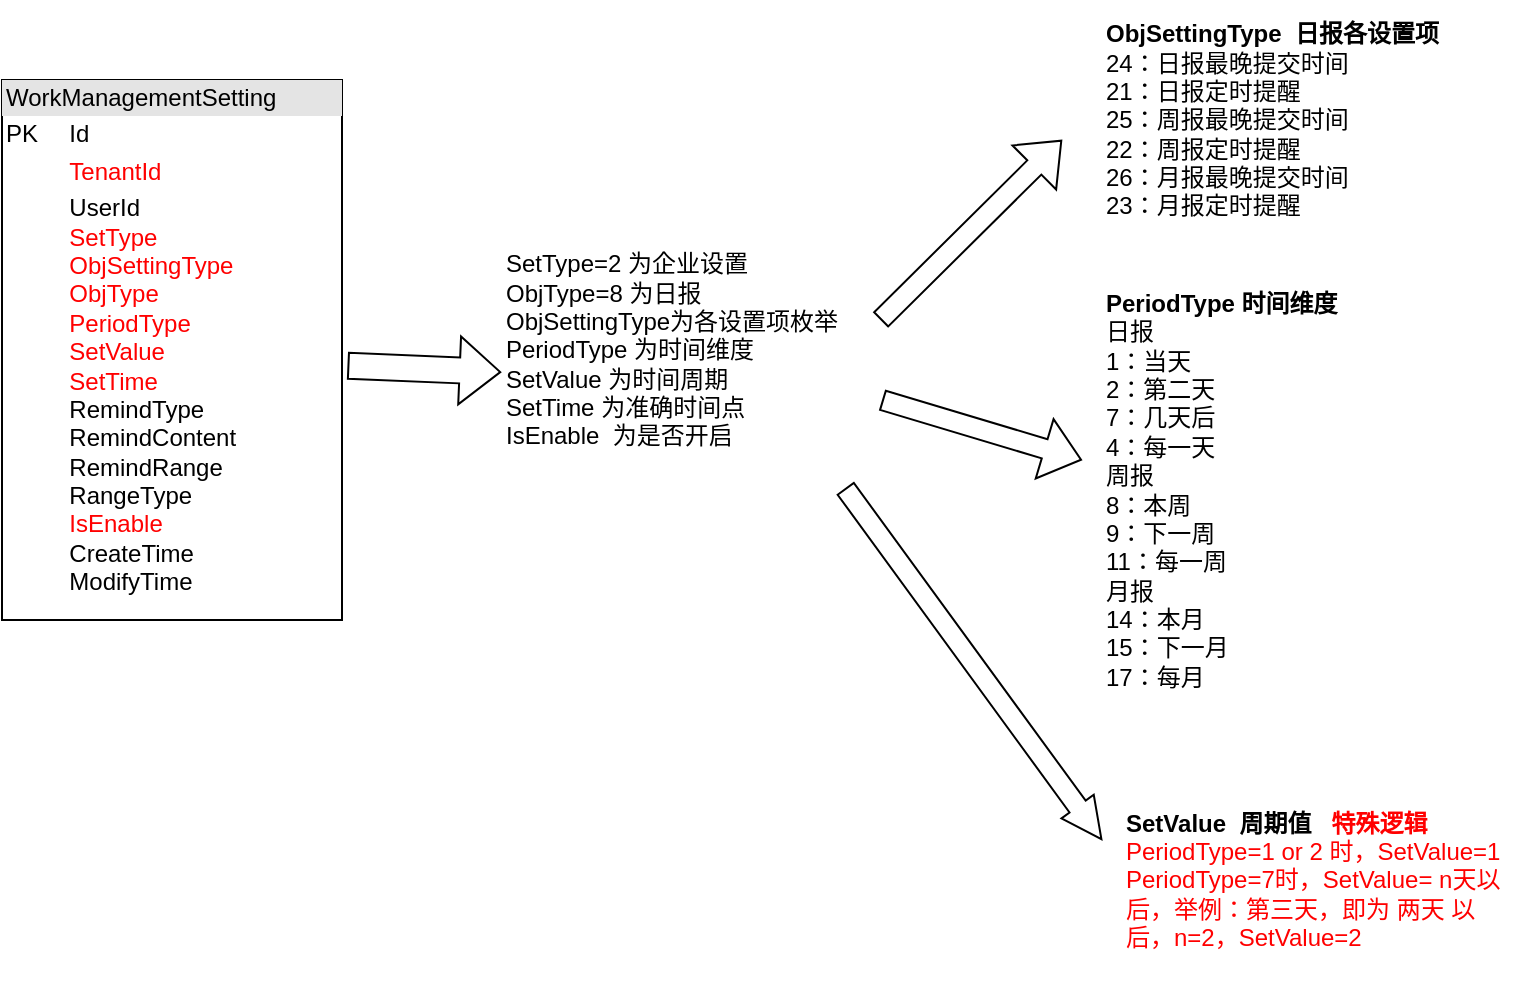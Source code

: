 <mxfile version="24.7.17">
  <diagram name="第 1 页" id="shWuY2HUWkcWStt58Jba">
    <mxGraphModel dx="1050" dy="564" grid="1" gridSize="10" guides="1" tooltips="1" connect="1" arrows="1" fold="1" page="1" pageScale="1" pageWidth="300000" pageHeight="30000" math="0" shadow="0">
      <root>
        <mxCell id="0" />
        <mxCell id="1" parent="0" />
        <mxCell id="7VeYFvIH7S3LwfYsSpzn-1" value="&lt;div style=&quot;box-sizing:border-box;width:100%;background:#e4e4e4;padding:2px;&quot;&gt;WorkManagementSetting&lt;/div&gt;&lt;table style=&quot;width:100%;font-size:1em;&quot; cellpadding=&quot;2&quot; cellspacing=&quot;0&quot;&gt;&lt;tbody&gt;&lt;tr&gt;&lt;td&gt;PK&lt;/td&gt;&lt;td&gt;Id&lt;/td&gt;&lt;/tr&gt;&lt;tr&gt;&lt;td&gt;&lt;br&gt;&lt;/td&gt;&lt;td&gt;&lt;font color=&quot;#ff0000&quot;&gt;TenantId&lt;/font&gt;&lt;/td&gt;&lt;/tr&gt;&lt;tr&gt;&lt;td&gt;&lt;/td&gt;&lt;td&gt;UserId&lt;br&gt;&lt;font color=&quot;#ff0000&quot;&gt;SetType&lt;br&gt;ObjSettingType&lt;br&gt;ObjType&lt;br&gt;PeriodType&lt;br&gt;SetValue&lt;br&gt;SetTime&lt;/font&gt;&lt;br&gt;RemindType&lt;br&gt;RemindContent&lt;br&gt;RemindRange&lt;br&gt;RangeType&lt;br&gt;&lt;font color=&quot;#ff0000&quot;&gt;IsEnable&lt;/font&gt;&lt;br&gt;CreateTime&lt;br&gt;ModifyTime&lt;br&gt;&lt;br&gt;&lt;/td&gt;&lt;/tr&gt;&lt;/tbody&gt;&lt;/table&gt;" style="verticalAlign=top;align=left;overflow=fill;html=1;whiteSpace=wrap;" vertex="1" parent="1">
          <mxGeometry x="70" y="60" width="170" height="270" as="geometry" />
        </mxCell>
        <mxCell id="7VeYFvIH7S3LwfYsSpzn-3" value="&lt;div style=&quot;&quot;&gt;&lt;span style=&quot;background-color: initial;&quot;&gt;SetType=2 为企业设置&lt;/span&gt;&lt;/div&gt;&lt;div style=&quot;&quot;&gt;ObjType=8 为日报&lt;span style=&quot;background-color: initial;&quot;&gt;&lt;br&gt;&lt;/span&gt;&lt;/div&gt;&lt;div style=&quot;&quot;&gt;ObjSettingType为各设置项枚举&lt;/div&gt;&lt;div style=&quot;&quot;&gt;PeriodType 为时间维度&lt;/div&gt;&lt;div&gt;SetValue 为时间周期&lt;/div&gt;&lt;div&gt;SetTime 为准确时间点&lt;/div&gt;&lt;div&gt;IsEnable&amp;nbsp; 为是否开启&lt;/div&gt;" style="text;html=1;align=left;verticalAlign=middle;whiteSpace=wrap;rounded=0;strokeColor=none;" vertex="1" parent="1">
          <mxGeometry x="320" y="125" width="190" height="140" as="geometry" />
        </mxCell>
        <mxCell id="7VeYFvIH7S3LwfYsSpzn-5" value="&lt;b&gt;ObjSettingType&amp;nbsp; 日报各设置项&lt;/b&gt;&lt;div&gt;24：日报最晚提交时间&lt;/div&gt;&lt;div&gt;21：日报定时提醒&lt;/div&gt;&lt;div&gt;25：周报最晚提交时间&lt;/div&gt;&lt;div&gt;22：周报定时提醒&lt;/div&gt;&lt;div&gt;26：月报最晚提交时间&lt;/div&gt;&lt;div&gt;23：月报定时提醒&lt;/div&gt;" style="text;html=1;align=left;verticalAlign=middle;whiteSpace=wrap;rounded=0;" vertex="1" parent="1">
          <mxGeometry x="620" y="20" width="200" height="120" as="geometry" />
        </mxCell>
        <mxCell id="7VeYFvIH7S3LwfYsSpzn-7" value="&lt;b&gt;PeriodType 时间维度&lt;/b&gt;&lt;div&gt;日报&lt;/div&gt;&lt;div&gt;1：当天&lt;/div&gt;&lt;div&gt;2：第二天&lt;/div&gt;&lt;div&gt;7：几天后&lt;/div&gt;&lt;div&gt;4：每一天&lt;/div&gt;&lt;div&gt;周报&lt;/div&gt;&lt;div&gt;8：本周&lt;/div&gt;&lt;div&gt;9：下一周&lt;/div&gt;&lt;div&gt;11：每一周&lt;/div&gt;&lt;div&gt;月报&lt;/div&gt;&lt;div&gt;14：本月&lt;/div&gt;&lt;div&gt;15：下一月&lt;/div&gt;&lt;div&gt;17：每月&lt;/div&gt;" style="text;html=1;align=left;verticalAlign=middle;whiteSpace=wrap;rounded=0;" vertex="1" parent="1">
          <mxGeometry x="620" y="160" width="170" height="210" as="geometry" />
        </mxCell>
        <mxCell id="7VeYFvIH7S3LwfYsSpzn-9" value="&lt;b&gt;SetValue&amp;nbsp; 周期值&amp;nbsp; &amp;nbsp;&lt;font color=&quot;#ff0000&quot;&gt;特殊逻辑&lt;/font&gt;&lt;/b&gt;&lt;div&gt;&lt;font color=&quot;#ff0000&quot;&gt;PeriodType=1 or 2 时，SetValue=1&amp;nbsp;&lt;/font&gt;&lt;/div&gt;&lt;div&gt;&lt;font color=&quot;#ff0000&quot;&gt;PeriodType=7时，SetValue= n天以后，举例：第三天，即为 两天 以后，n=2，SetValue=2&lt;/font&gt;&lt;/div&gt;" style="text;html=1;align=left;verticalAlign=middle;whiteSpace=wrap;rounded=0;" vertex="1" parent="1">
          <mxGeometry x="630" y="400" width="200" height="120" as="geometry" />
        </mxCell>
        <mxCell id="7VeYFvIH7S3LwfYsSpzn-11" value="" style="shape=flexArrow;endArrow=classic;html=1;rounded=0;entryX=-0.002;entryY=0.579;entryDx=0;entryDy=0;entryPerimeter=0;exitX=1.016;exitY=0.529;exitDx=0;exitDy=0;exitPerimeter=0;width=13;endSize=6.44;" edge="1" parent="1" source="7VeYFvIH7S3LwfYsSpzn-1" target="7VeYFvIH7S3LwfYsSpzn-3">
          <mxGeometry width="50" height="50" relative="1" as="geometry">
            <mxPoint x="250" y="210" as="sourcePoint" />
            <mxPoint x="300" y="160" as="targetPoint" />
          </mxGeometry>
        </mxCell>
        <mxCell id="7VeYFvIH7S3LwfYsSpzn-12" value="" style="shape=flexArrow;endArrow=classic;html=1;rounded=0;exitX=0.996;exitY=0.393;exitDx=0;exitDy=0;exitPerimeter=0;" edge="1" parent="1" source="7VeYFvIH7S3LwfYsSpzn-3">
          <mxGeometry width="50" height="50" relative="1" as="geometry">
            <mxPoint x="530" y="150" as="sourcePoint" />
            <mxPoint x="600" y="90" as="targetPoint" />
          </mxGeometry>
        </mxCell>
        <mxCell id="7VeYFvIH7S3LwfYsSpzn-13" value="" style="shape=flexArrow;endArrow=classic;html=1;rounded=0;" edge="1" parent="1">
          <mxGeometry width="50" height="50" relative="1" as="geometry">
            <mxPoint x="510" y="220" as="sourcePoint" />
            <mxPoint x="610" y="250" as="targetPoint" />
          </mxGeometry>
        </mxCell>
        <mxCell id="7VeYFvIH7S3LwfYsSpzn-14" value="" style="shape=flexArrow;endArrow=classic;html=1;rounded=0;exitX=0.903;exitY=0.993;exitDx=0;exitDy=0;endWidth=9;endSize=6.4;exitPerimeter=0;" edge="1" parent="1" source="7VeYFvIH7S3LwfYsSpzn-3">
          <mxGeometry width="50" height="50" relative="1" as="geometry">
            <mxPoint x="510" y="330" as="sourcePoint" />
            <mxPoint x="620" y="440" as="targetPoint" />
          </mxGeometry>
        </mxCell>
      </root>
    </mxGraphModel>
  </diagram>
</mxfile>
